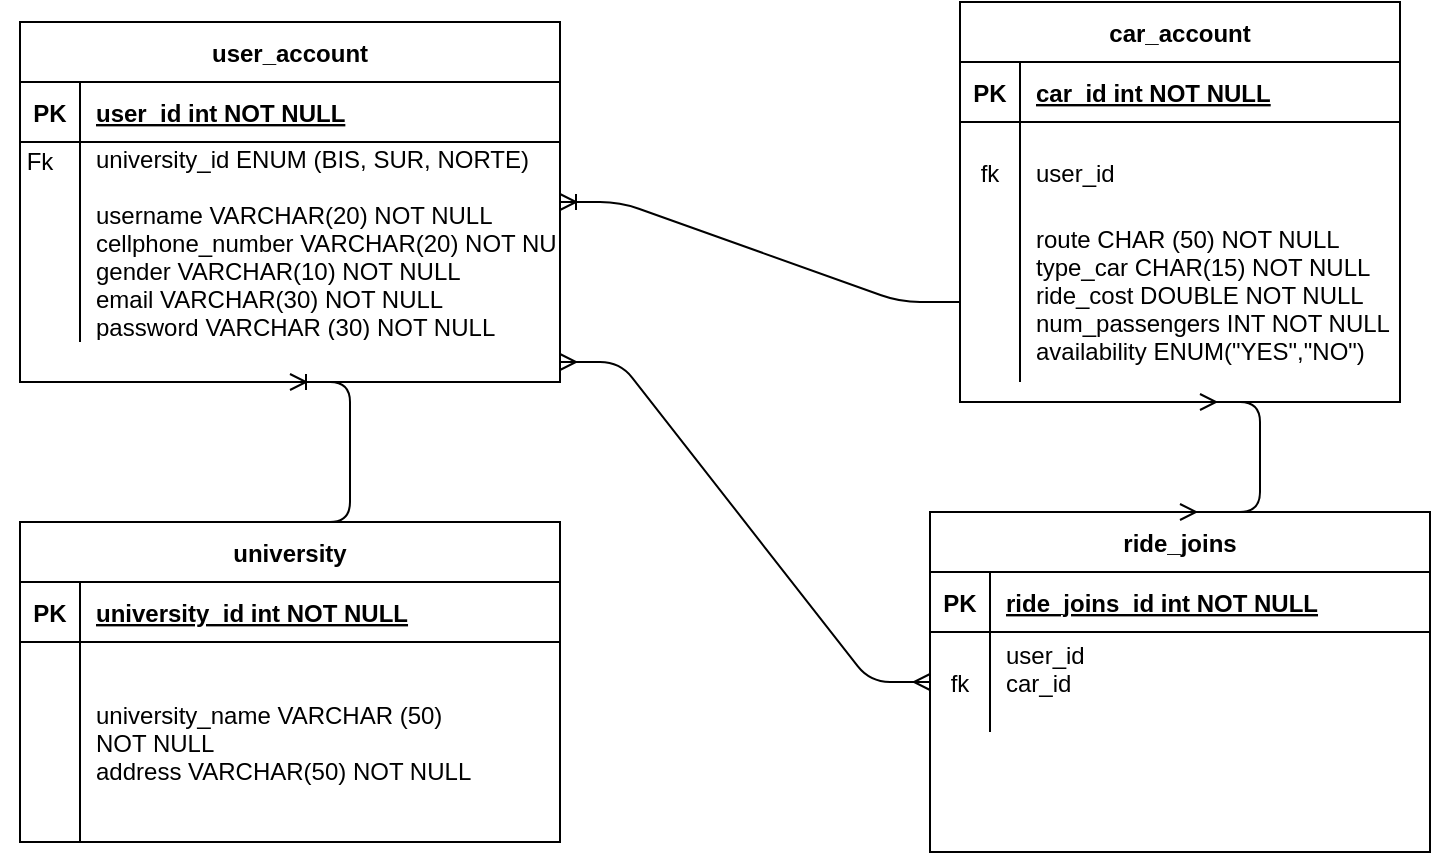 <mxfile version="13.7.7" type="github">
  <diagram id="R2lEEEUBdFMjLlhIrx00" name="Page-1">
    <mxGraphModel dx="1108" dy="445" grid="1" gridSize="10" guides="1" tooltips="1" connect="1" arrows="1" fold="1" page="1" pageScale="1" pageWidth="850" pageHeight="1100" math="0" shadow="0" extFonts="Permanent Marker^https://fonts.googleapis.com/css?family=Permanent+Marker">
      <root>
        <mxCell id="0" />
        <mxCell id="1" parent="0" />
        <mxCell id="EQfEUF1p5F015XXyak6D-54" value="" style="edgeStyle=entityRelationEdgeStyle;fontSize=12;html=1;endArrow=ERoneToMany;" parent="1" source="EQfEUF1p5F015XXyak6D-20" target="EQfEUF1p5F015XXyak6D-23" edge="1">
          <mxGeometry width="100" height="100" relative="1" as="geometry">
            <mxPoint x="360" y="320" as="sourcePoint" />
            <mxPoint x="460" y="220" as="targetPoint" />
          </mxGeometry>
        </mxCell>
        <mxCell id="0LHgYcajdqst7iCxihsN-1" value="Fk" style="text;html=1;strokeColor=none;fillColor=none;align=center;verticalAlign=middle;whiteSpace=wrap;rounded=0;" parent="1" vertex="1">
          <mxGeometry x="40" y="250" width="40" height="20" as="geometry" />
        </mxCell>
        <mxCell id="EQfEUF1p5F015XXyak6D-23" value="user_account" style="shape=table;startSize=30;container=1;collapsible=1;childLayout=tableLayout;fixedRows=1;rowLines=0;fontStyle=1;align=center;resizeLast=1;" parent="1" vertex="1">
          <mxGeometry x="50" y="190" width="270" height="180" as="geometry" />
        </mxCell>
        <mxCell id="EQfEUF1p5F015XXyak6D-24" value="" style="shape=partialRectangle;collapsible=0;dropTarget=0;pointerEvents=0;fillColor=none;points=[[0,0.5],[1,0.5]];portConstraint=eastwest;top=0;left=0;right=0;bottom=1;" parent="EQfEUF1p5F015XXyak6D-23" vertex="1">
          <mxGeometry y="30" width="270" height="30" as="geometry" />
        </mxCell>
        <mxCell id="EQfEUF1p5F015XXyak6D-25" value="PK" style="shape=partialRectangle;overflow=hidden;connectable=0;fillColor=none;top=0;left=0;bottom=0;right=0;fontStyle=1;" parent="EQfEUF1p5F015XXyak6D-24" vertex="1">
          <mxGeometry width="30" height="30" as="geometry" />
        </mxCell>
        <mxCell id="EQfEUF1p5F015XXyak6D-26" value="user_id int NOT NULL " style="shape=partialRectangle;overflow=hidden;connectable=0;fillColor=none;top=0;left=0;bottom=0;right=0;align=left;spacingLeft=6;fontStyle=5;" parent="EQfEUF1p5F015XXyak6D-24" vertex="1">
          <mxGeometry x="30" width="240" height="30" as="geometry" />
        </mxCell>
        <mxCell id="EQfEUF1p5F015XXyak6D-30" value="" style="shape=partialRectangle;collapsible=0;dropTarget=0;pointerEvents=0;fillColor=none;points=[[0,0.5],[1,0.5]];portConstraint=eastwest;top=0;left=0;right=0;bottom=0;" parent="EQfEUF1p5F015XXyak6D-23" vertex="1">
          <mxGeometry y="60" width="270" height="100" as="geometry" />
        </mxCell>
        <mxCell id="EQfEUF1p5F015XXyak6D-31" value="" style="shape=partialRectangle;overflow=hidden;connectable=0;fillColor=none;top=0;left=0;bottom=0;right=0;" parent="EQfEUF1p5F015XXyak6D-30" vertex="1">
          <mxGeometry width="30" height="100" as="geometry" />
        </mxCell>
        <mxCell id="EQfEUF1p5F015XXyak6D-32" value="university_id ENUM (BIS, SUR, NORTE)&#xa;&#xa;username VARCHAR(20) NOT NULL&#xa;cellphone_number VARCHAR(20) NOT NULL&#xa;gender VARCHAR(10) NOT NULL&#xa;email VARCHAR(30) NOT NULL&#xa;password VARCHAR (30) NOT NULL&#xa;&#xa;&#xa;&#xa;&#xa;" style="shape=partialRectangle;overflow=hidden;connectable=0;fillColor=none;top=0;left=0;bottom=0;right=0;align=left;spacingLeft=6;" parent="EQfEUF1p5F015XXyak6D-30" vertex="1">
          <mxGeometry x="30" width="240" height="100" as="geometry" />
        </mxCell>
        <mxCell id="tgZCTPRmFZ8tOOvwQOHB-1" value="university" style="shape=table;startSize=30;container=1;collapsible=1;childLayout=tableLayout;fixedRows=1;rowLines=0;fontStyle=1;align=center;resizeLast=1;" parent="1" vertex="1">
          <mxGeometry x="50" y="440" width="270" height="160" as="geometry" />
        </mxCell>
        <mxCell id="tgZCTPRmFZ8tOOvwQOHB-2" value="" style="shape=partialRectangle;collapsible=0;dropTarget=0;pointerEvents=0;fillColor=none;points=[[0,0.5],[1,0.5]];portConstraint=eastwest;top=0;left=0;right=0;bottom=1;" parent="tgZCTPRmFZ8tOOvwQOHB-1" vertex="1">
          <mxGeometry y="30" width="270" height="30" as="geometry" />
        </mxCell>
        <mxCell id="tgZCTPRmFZ8tOOvwQOHB-3" value="PK" style="shape=partialRectangle;overflow=hidden;connectable=0;fillColor=none;top=0;left=0;bottom=0;right=0;fontStyle=1;" parent="tgZCTPRmFZ8tOOvwQOHB-2" vertex="1">
          <mxGeometry width="30" height="30" as="geometry" />
        </mxCell>
        <mxCell id="tgZCTPRmFZ8tOOvwQOHB-4" value="university_id int NOT NULL " style="shape=partialRectangle;overflow=hidden;connectable=0;fillColor=none;top=0;left=0;bottom=0;right=0;align=left;spacingLeft=6;fontStyle=5;" parent="tgZCTPRmFZ8tOOvwQOHB-2" vertex="1">
          <mxGeometry x="30" width="240" height="30" as="geometry" />
        </mxCell>
        <mxCell id="tgZCTPRmFZ8tOOvwQOHB-5" value="" style="shape=partialRectangle;collapsible=0;dropTarget=0;pointerEvents=0;fillColor=none;points=[[0,0.5],[1,0.5]];portConstraint=eastwest;top=0;left=0;right=0;bottom=0;" parent="tgZCTPRmFZ8tOOvwQOHB-1" vertex="1">
          <mxGeometry y="60" width="270" height="100" as="geometry" />
        </mxCell>
        <mxCell id="tgZCTPRmFZ8tOOvwQOHB-6" value="" style="shape=partialRectangle;overflow=hidden;connectable=0;fillColor=none;top=0;left=0;bottom=0;right=0;" parent="tgZCTPRmFZ8tOOvwQOHB-5" vertex="1">
          <mxGeometry width="30" height="100" as="geometry" />
        </mxCell>
        <mxCell id="tgZCTPRmFZ8tOOvwQOHB-7" value="&#xa;&#xa;university_name VARCHAR (50)&#xa;NOT NULL&#xa;address VARCHAR(50) NOT NULL&#xa;&#xa;&#xa;&#xa;&#xa;" style="shape=partialRectangle;overflow=hidden;connectable=0;fillColor=none;top=0;left=0;bottom=0;right=0;align=left;spacingLeft=6;" parent="tgZCTPRmFZ8tOOvwQOHB-5" vertex="1">
          <mxGeometry x="30" width="240" height="100" as="geometry" />
        </mxCell>
        <mxCell id="EQfEUF1p5F015XXyak6D-13" value="car_account" style="shape=table;startSize=30;container=1;collapsible=1;childLayout=tableLayout;fixedRows=1;rowLines=0;fontStyle=1;align=center;resizeLast=1;" parent="1" vertex="1">
          <mxGeometry x="520" y="180" width="220" height="200" as="geometry" />
        </mxCell>
        <mxCell id="EQfEUF1p5F015XXyak6D-14" value="" style="shape=partialRectangle;collapsible=0;dropTarget=0;pointerEvents=0;fillColor=none;points=[[0,0.5],[1,0.5]];portConstraint=eastwest;top=0;left=0;right=0;bottom=1;" parent="EQfEUF1p5F015XXyak6D-13" vertex="1">
          <mxGeometry y="30" width="220" height="30" as="geometry" />
        </mxCell>
        <mxCell id="EQfEUF1p5F015XXyak6D-15" value="PK" style="shape=partialRectangle;overflow=hidden;connectable=0;fillColor=none;top=0;left=0;bottom=0;right=0;fontStyle=1;" parent="EQfEUF1p5F015XXyak6D-14" vertex="1">
          <mxGeometry width="30" height="30" as="geometry" />
        </mxCell>
        <mxCell id="EQfEUF1p5F015XXyak6D-16" value="car_id int NOT NULL " style="shape=partialRectangle;overflow=hidden;connectable=0;fillColor=none;top=0;left=0;bottom=0;right=0;align=left;spacingLeft=6;fontStyle=5;" parent="EQfEUF1p5F015XXyak6D-14" vertex="1">
          <mxGeometry x="30" width="190" height="30" as="geometry" />
        </mxCell>
        <mxCell id="EQfEUF1p5F015XXyak6D-17" value="" style="shape=partialRectangle;collapsible=0;dropTarget=0;pointerEvents=0;fillColor=none;points=[[0,0.5],[1,0.5]];portConstraint=eastwest;top=0;left=0;right=0;bottom=0;" parent="EQfEUF1p5F015XXyak6D-13" vertex="1">
          <mxGeometry y="60" width="220" height="50" as="geometry" />
        </mxCell>
        <mxCell id="EQfEUF1p5F015XXyak6D-18" value="fk" style="shape=partialRectangle;overflow=hidden;connectable=0;fillColor=none;top=0;left=0;bottom=0;right=0;" parent="EQfEUF1p5F015XXyak6D-17" vertex="1">
          <mxGeometry width="30" height="50" as="geometry" />
        </mxCell>
        <mxCell id="EQfEUF1p5F015XXyak6D-19" value="user_id" style="shape=partialRectangle;overflow=hidden;connectable=0;fillColor=none;top=0;left=0;bottom=0;right=0;align=left;spacingLeft=6;" parent="EQfEUF1p5F015XXyak6D-17" vertex="1">
          <mxGeometry x="30" width="190" height="50" as="geometry" />
        </mxCell>
        <mxCell id="EQfEUF1p5F015XXyak6D-20" value="" style="shape=partialRectangle;collapsible=0;dropTarget=0;pointerEvents=0;fillColor=none;points=[[0,0.5],[1,0.5]];portConstraint=eastwest;top=0;left=0;right=0;bottom=0;" parent="EQfEUF1p5F015XXyak6D-13" vertex="1">
          <mxGeometry y="110" width="220" height="80" as="geometry" />
        </mxCell>
        <mxCell id="EQfEUF1p5F015XXyak6D-21" value="" style="shape=partialRectangle;overflow=hidden;connectable=0;fillColor=none;top=0;left=0;bottom=0;right=0;" parent="EQfEUF1p5F015XXyak6D-20" vertex="1">
          <mxGeometry width="30" height="80" as="geometry" />
        </mxCell>
        <mxCell id="EQfEUF1p5F015XXyak6D-22" value="route CHAR (50) NOT NULL&#xa;type_car CHAR(15) NOT NULL&#xa;ride_cost DOUBLE NOT NULL&#xa;num_passengers INT NOT NULL&#xa;availability ENUM(&quot;YES&quot;,&quot;NO&quot;)&#xa;" style="shape=partialRectangle;overflow=hidden;connectable=0;fillColor=none;top=0;left=0;bottom=0;right=0;align=left;spacingLeft=6;" parent="EQfEUF1p5F015XXyak6D-20" vertex="1">
          <mxGeometry x="30" width="190" height="80" as="geometry" />
        </mxCell>
        <mxCell id="YDE4dZeYNoiA2_BQrQlV-1" value="ride_joins" style="shape=table;startSize=30;container=1;collapsible=1;childLayout=tableLayout;fixedRows=1;rowLines=0;fontStyle=1;align=center;resizeLast=1;" parent="1" vertex="1">
          <mxGeometry x="505" y="435" width="250" height="170" as="geometry" />
        </mxCell>
        <mxCell id="YDE4dZeYNoiA2_BQrQlV-2" value="" style="shape=partialRectangle;collapsible=0;dropTarget=0;pointerEvents=0;fillColor=none;points=[[0,0.5],[1,0.5]];portConstraint=eastwest;top=0;left=0;right=0;bottom=1;" parent="YDE4dZeYNoiA2_BQrQlV-1" vertex="1">
          <mxGeometry y="30" width="250" height="30" as="geometry" />
        </mxCell>
        <mxCell id="YDE4dZeYNoiA2_BQrQlV-3" value="PK" style="shape=partialRectangle;overflow=hidden;connectable=0;fillColor=none;top=0;left=0;bottom=0;right=0;fontStyle=1;" parent="YDE4dZeYNoiA2_BQrQlV-2" vertex="1">
          <mxGeometry width="30" height="30" as="geometry" />
        </mxCell>
        <mxCell id="YDE4dZeYNoiA2_BQrQlV-4" value="ride_joins_id int NOT NULL " style="shape=partialRectangle;overflow=hidden;connectable=0;fillColor=none;top=0;left=0;bottom=0;right=0;align=left;spacingLeft=6;fontStyle=5;" parent="YDE4dZeYNoiA2_BQrQlV-2" vertex="1">
          <mxGeometry x="30" width="220" height="30" as="geometry" />
        </mxCell>
        <mxCell id="YDE4dZeYNoiA2_BQrQlV-5" value="" style="shape=partialRectangle;collapsible=0;dropTarget=0;pointerEvents=0;fillColor=none;points=[[0,0.5],[1,0.5]];portConstraint=eastwest;top=0;left=0;right=0;bottom=0;" parent="YDE4dZeYNoiA2_BQrQlV-1" vertex="1">
          <mxGeometry y="60" width="250" height="50" as="geometry" />
        </mxCell>
        <mxCell id="YDE4dZeYNoiA2_BQrQlV-6" value="fk" style="shape=partialRectangle;overflow=hidden;connectable=0;fillColor=none;top=0;left=0;bottom=0;right=0;" parent="YDE4dZeYNoiA2_BQrQlV-5" vertex="1">
          <mxGeometry width="30" height="50" as="geometry" />
        </mxCell>
        <mxCell id="YDE4dZeYNoiA2_BQrQlV-7" value="user_id&#xa;car_id&#xa;" style="shape=partialRectangle;overflow=hidden;connectable=0;fillColor=none;top=0;left=0;bottom=0;right=0;align=left;spacingLeft=6;" parent="YDE4dZeYNoiA2_BQrQlV-5" vertex="1">
          <mxGeometry x="30" width="220" height="50" as="geometry" />
        </mxCell>
        <mxCell id="LAKaVyZVRx_t9Ywl6Zzv-12" value="" style="edgeStyle=entityRelationEdgeStyle;fontSize=12;html=1;endArrow=ERmany;startArrow=ERmany;" edge="1" parent="1">
          <mxGeometry width="100" height="100" relative="1" as="geometry">
            <mxPoint x="320" y="360" as="sourcePoint" />
            <mxPoint x="505" y="520" as="targetPoint" />
          </mxGeometry>
        </mxCell>
        <mxCell id="LAKaVyZVRx_t9Ywl6Zzv-14" value="" style="edgeStyle=entityRelationEdgeStyle;fontSize=12;html=1;endArrow=ERoneToMany;entryX=0.5;entryY=1;entryDx=0;entryDy=0;exitX=0.5;exitY=0;exitDx=0;exitDy=0;" edge="1" parent="1" source="tgZCTPRmFZ8tOOvwQOHB-1" target="EQfEUF1p5F015XXyak6D-23">
          <mxGeometry width="100" height="100" relative="1" as="geometry">
            <mxPoint x="260" y="430" as="sourcePoint" />
            <mxPoint x="180" y="385" as="targetPoint" />
          </mxGeometry>
        </mxCell>
        <mxCell id="LAKaVyZVRx_t9Ywl6Zzv-15" value="" style="edgeStyle=entityRelationEdgeStyle;fontSize=12;html=1;endArrow=ERmany;startArrow=ERmany;entryX=0.5;entryY=0;entryDx=0;entryDy=0;" edge="1" parent="1" target="YDE4dZeYNoiA2_BQrQlV-1">
          <mxGeometry width="100" height="100" relative="1" as="geometry">
            <mxPoint x="640" y="380" as="sourcePoint" />
            <mxPoint x="515" y="530" as="targetPoint" />
          </mxGeometry>
        </mxCell>
      </root>
    </mxGraphModel>
  </diagram>
</mxfile>
